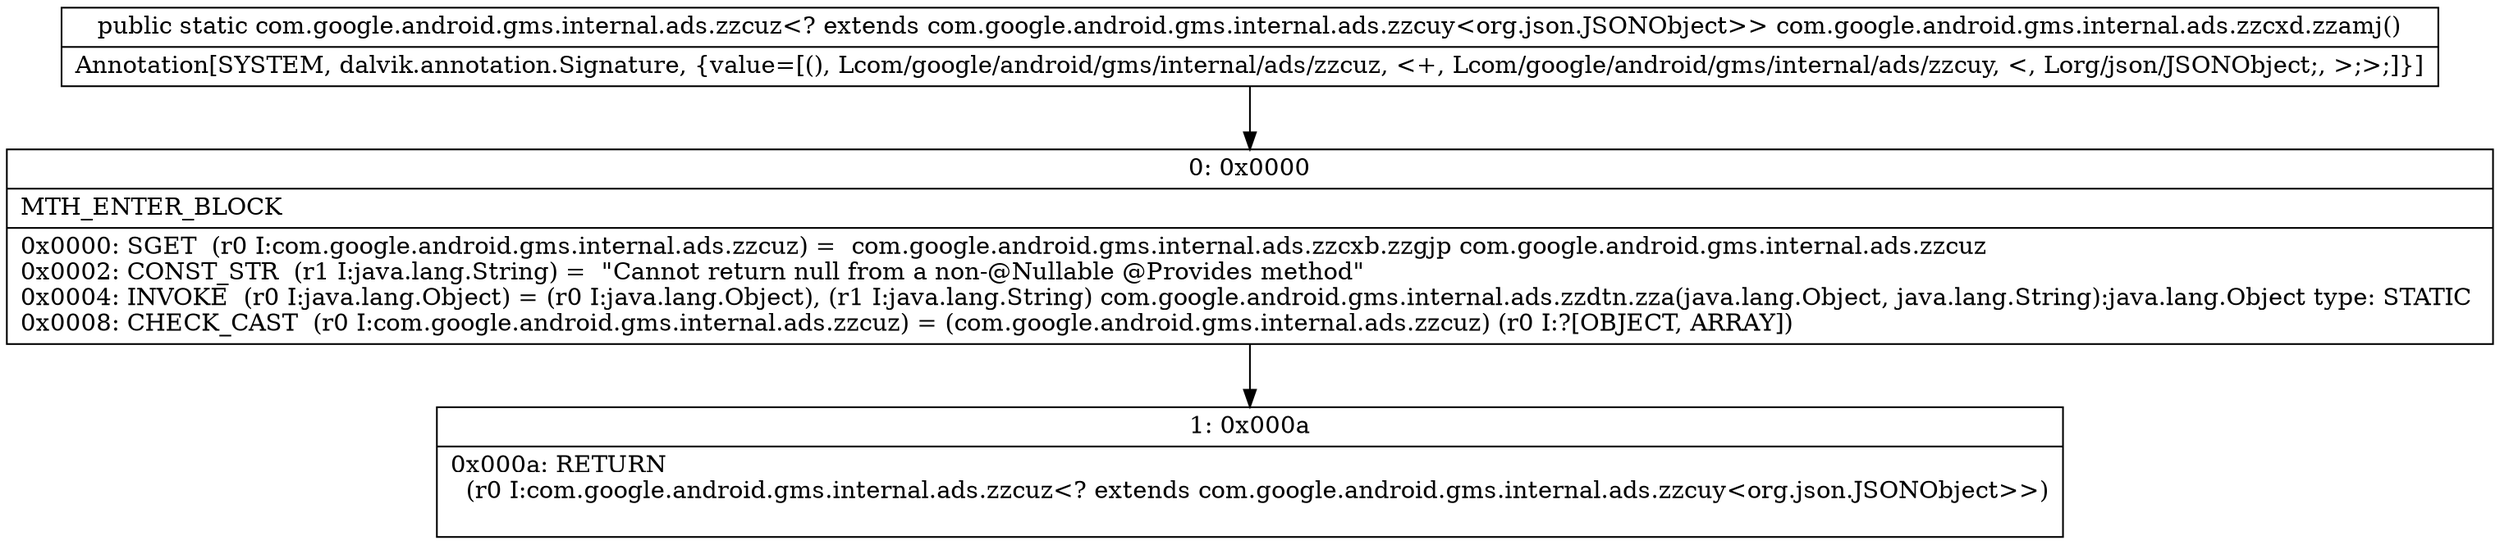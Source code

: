 digraph "CFG forcom.google.android.gms.internal.ads.zzcxd.zzamj()Lcom\/google\/android\/gms\/internal\/ads\/zzcuz;" {
Node_0 [shape=record,label="{0\:\ 0x0000|MTH_ENTER_BLOCK\l|0x0000: SGET  (r0 I:com.google.android.gms.internal.ads.zzcuz) =  com.google.android.gms.internal.ads.zzcxb.zzgjp com.google.android.gms.internal.ads.zzcuz \l0x0002: CONST_STR  (r1 I:java.lang.String) =  \"Cannot return null from a non\-@Nullable @Provides method\" \l0x0004: INVOKE  (r0 I:java.lang.Object) = (r0 I:java.lang.Object), (r1 I:java.lang.String) com.google.android.gms.internal.ads.zzdtn.zza(java.lang.Object, java.lang.String):java.lang.Object type: STATIC \l0x0008: CHECK_CAST  (r0 I:com.google.android.gms.internal.ads.zzcuz) = (com.google.android.gms.internal.ads.zzcuz) (r0 I:?[OBJECT, ARRAY]) \l}"];
Node_1 [shape=record,label="{1\:\ 0x000a|0x000a: RETURN  \l  (r0 I:com.google.android.gms.internal.ads.zzcuz\<? extends com.google.android.gms.internal.ads.zzcuy\<org.json.JSONObject\>\>)\l \l}"];
MethodNode[shape=record,label="{public static com.google.android.gms.internal.ads.zzcuz\<? extends com.google.android.gms.internal.ads.zzcuy\<org.json.JSONObject\>\> com.google.android.gms.internal.ads.zzcxd.zzamj()  | Annotation[SYSTEM, dalvik.annotation.Signature, \{value=[(), Lcom\/google\/android\/gms\/internal\/ads\/zzcuz, \<+, Lcom\/google\/android\/gms\/internal\/ads\/zzcuy, \<, Lorg\/json\/JSONObject;, \>;\>;]\}]\l}"];
MethodNode -> Node_0;
Node_0 -> Node_1;
}

